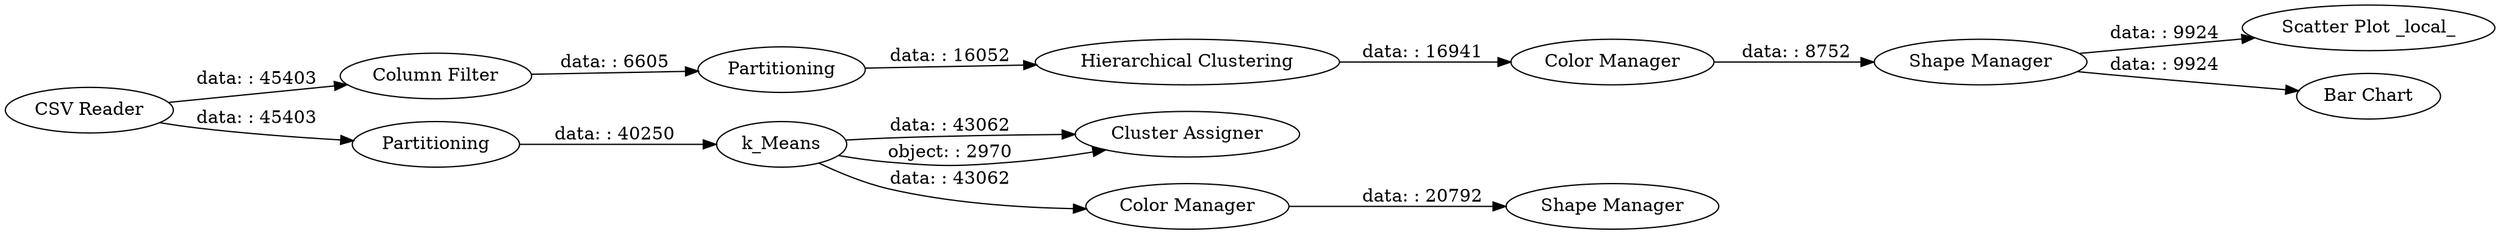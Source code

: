 digraph {
	"8264775006402088732_7" [label="Column Filter"]
	"8264775006402088732_9" [label="Hierarchical Clustering"]
	"8264775006402088732_8" [label=Partitioning]
	"8264775006402088732_4" [label="Cluster Assigner"]
	"8264775006402088732_11" [label="Shape Manager"]
	"8264775006402088732_1" [label="CSV Reader"]
	"8264775006402088732_3" [label=k_Means]
	"8264775006402088732_6" [label="Shape Manager"]
	"8264775006402088732_10" [label="Color Manager"]
	"8264775006402088732_2" [label=Partitioning]
	"8264775006402088732_13" [label="Scatter Plot _local_"]
	"8264775006402088732_5" [label="Color Manager"]
	"8264775006402088732_12" [label="Bar Chart"]
	"8264775006402088732_5" -> "8264775006402088732_6" [label="data: : 20792"]
	"8264775006402088732_3" -> "8264775006402088732_4" [label="data: : 43062"]
	"8264775006402088732_10" -> "8264775006402088732_11" [label="data: : 8752"]
	"8264775006402088732_3" -> "8264775006402088732_4" [label="object: : 2970"]
	"8264775006402088732_11" -> "8264775006402088732_13" [label="data: : 9924"]
	"8264775006402088732_11" -> "8264775006402088732_12" [label="data: : 9924"]
	"8264775006402088732_2" -> "8264775006402088732_3" [label="data: : 40250"]
	"8264775006402088732_9" -> "8264775006402088732_10" [label="data: : 16941"]
	"8264775006402088732_8" -> "8264775006402088732_9" [label="data: : 16052"]
	"8264775006402088732_3" -> "8264775006402088732_5" [label="data: : 43062"]
	"8264775006402088732_1" -> "8264775006402088732_2" [label="data: : 45403"]
	"8264775006402088732_7" -> "8264775006402088732_8" [label="data: : 6605"]
	"8264775006402088732_1" -> "8264775006402088732_7" [label="data: : 45403"]
	rankdir=LR
}
